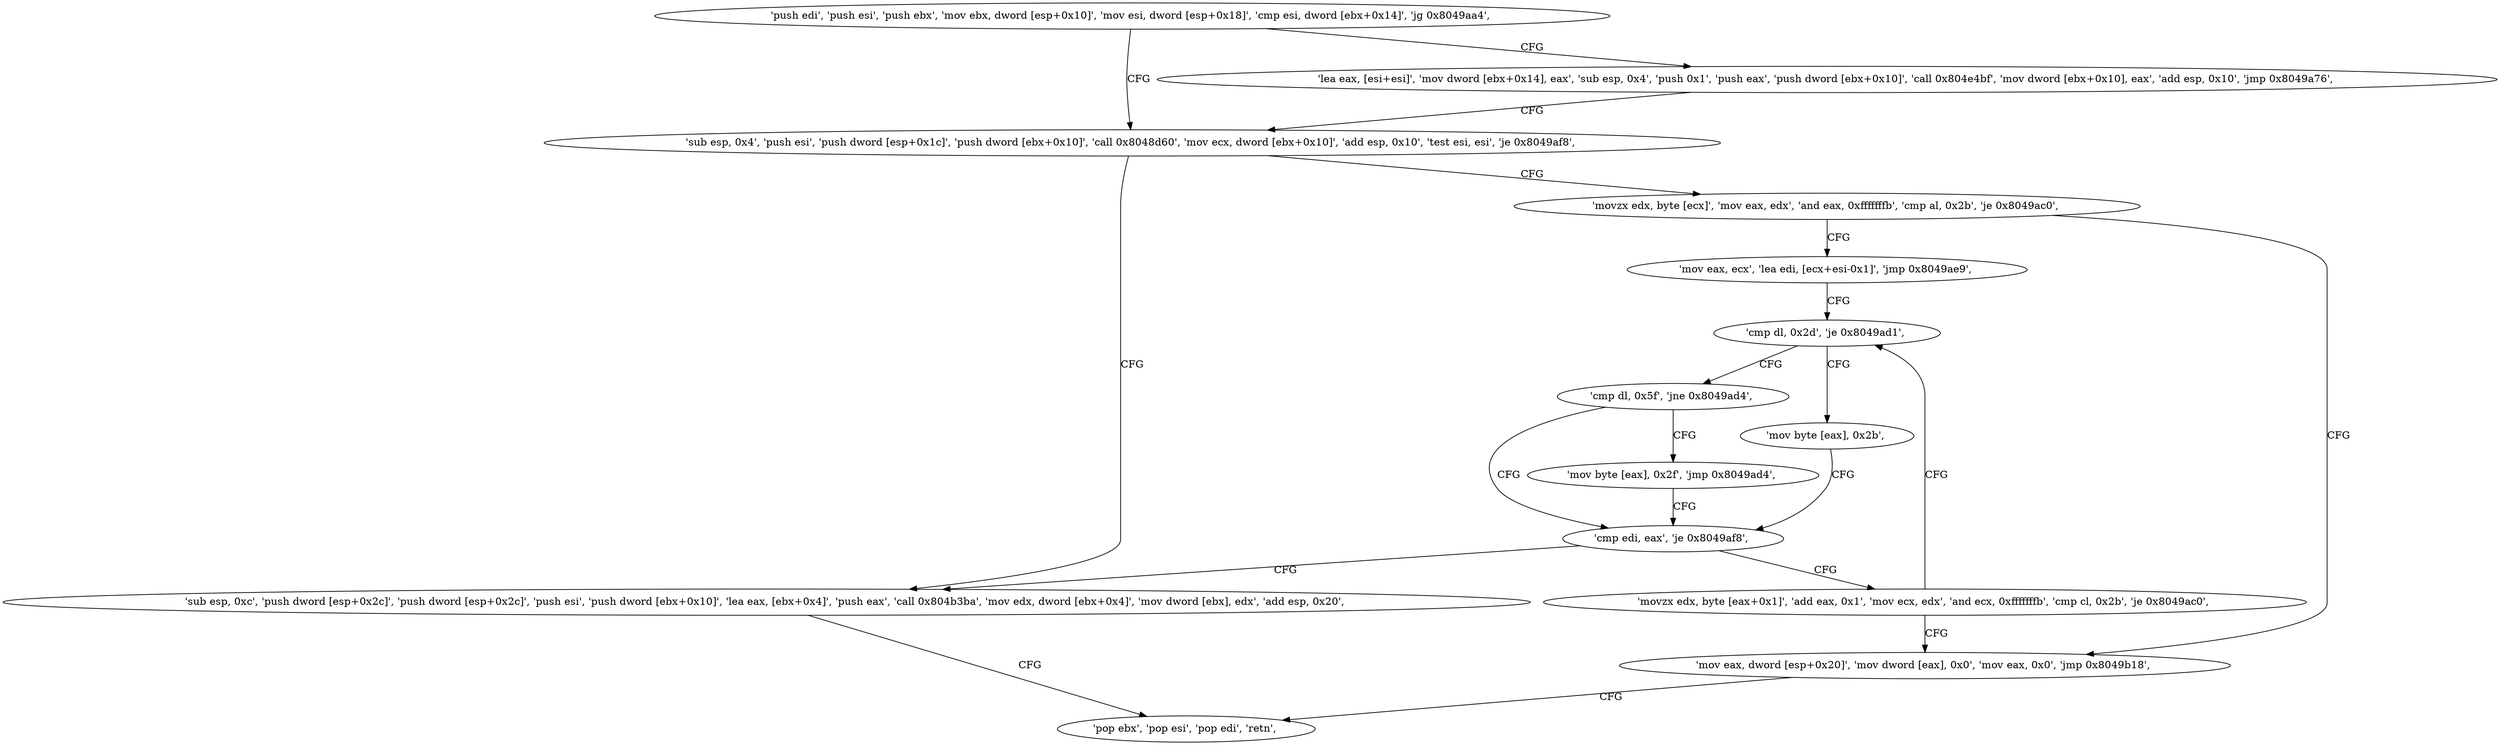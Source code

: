 digraph "func" {
"134519398" [label = "'push edi', 'push esi', 'push ebx', 'mov ebx, dword [esp+0x10]', 'mov esi, dword [esp+0x18]', 'cmp esi, dword [ebx+0x14]', 'jg 0x8049aa4', " ]
"134519460" [label = "'lea eax, [esi+esi]', 'mov dword [ebx+0x14], eax', 'sub esp, 0x4', 'push 0x1', 'push eax', 'push dword [ebx+0x10]', 'call 0x804e4bf', 'mov dword [ebx+0x10], eax', 'add esp, 0x10', 'jmp 0x8049a76', " ]
"134519414" [label = "'sub esp, 0x4', 'push esi', 'push dword [esp+0x1c]', 'push dword [ebx+0x10]', 'call 0x8048d60', 'mov ecx, dword [ebx+0x10]', 'add esp, 0x10', 'test esi, esi', 'je 0x8049af8', " ]
"134519544" [label = "'sub esp, 0xc', 'push dword [esp+0x2c]', 'push dword [esp+0x2c]', 'push esi', 'push dword [ebx+0x10]', 'lea eax, [ebx+0x4]', 'push eax', 'call 0x804b3ba', 'mov edx, dword [ebx+0x4]', 'mov dword [ebx], edx', 'add esp, 0x20', " ]
"134519440" [label = "'movzx edx, byte [ecx]', 'mov eax, edx', 'and eax, 0xfffffffb', 'cmp al, 0x2b', 'je 0x8049ac0', " ]
"134519576" [label = "'pop ebx', 'pop esi', 'pop edi', 'retn', " ]
"134519488" [label = "'mov eax, dword [esp+0x20]', 'mov dword [eax], 0x0', 'mov eax, 0x0', 'jmp 0x8049b18', " ]
"134519452" [label = "'mov eax, ecx', 'lea edi, [ecx+esi-0x1]', 'jmp 0x8049ae9', " ]
"134519529" [label = "'cmp dl, 0x2d', 'je 0x8049ad1', " ]
"134519505" [label = "'mov byte [eax], 0x2b', " ]
"134519534" [label = "'cmp dl, 0x5f', 'jne 0x8049ad4', " ]
"134519508" [label = "'cmp edi, eax', 'je 0x8049af8', " ]
"134519539" [label = "'mov byte [eax], 0x2f', 'jmp 0x8049ad4', " ]
"134519512" [label = "'movzx edx, byte [eax+0x1]', 'add eax, 0x1', 'mov ecx, edx', 'and ecx, 0xfffffffb', 'cmp cl, 0x2b', 'je 0x8049ac0', " ]
"134519398" -> "134519460" [ label = "CFG" ]
"134519398" -> "134519414" [ label = "CFG" ]
"134519460" -> "134519414" [ label = "CFG" ]
"134519414" -> "134519544" [ label = "CFG" ]
"134519414" -> "134519440" [ label = "CFG" ]
"134519544" -> "134519576" [ label = "CFG" ]
"134519440" -> "134519488" [ label = "CFG" ]
"134519440" -> "134519452" [ label = "CFG" ]
"134519488" -> "134519576" [ label = "CFG" ]
"134519452" -> "134519529" [ label = "CFG" ]
"134519529" -> "134519505" [ label = "CFG" ]
"134519529" -> "134519534" [ label = "CFG" ]
"134519505" -> "134519508" [ label = "CFG" ]
"134519534" -> "134519508" [ label = "CFG" ]
"134519534" -> "134519539" [ label = "CFG" ]
"134519508" -> "134519544" [ label = "CFG" ]
"134519508" -> "134519512" [ label = "CFG" ]
"134519539" -> "134519508" [ label = "CFG" ]
"134519512" -> "134519488" [ label = "CFG" ]
"134519512" -> "134519529" [ label = "CFG" ]
}
